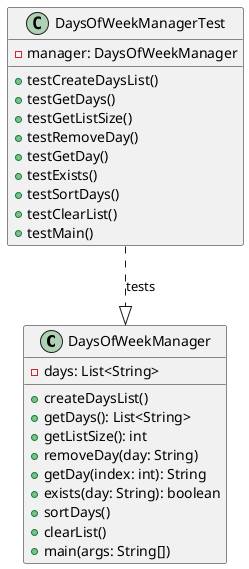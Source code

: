 @startuml days_of_week_manager
class DaysOfWeekManager {
    - days: List<String>
    
    + createDaysList()
    + getDays(): List<String>
    + getListSize(): int
    + removeDay(day: String)
    + getDay(index: int): String
    + exists(day: String): boolean
    + sortDays()
    + clearList()
    + main(args: String[])
}

class DaysOfWeekManagerTest {
    - manager: DaysOfWeekManager
    
    + testCreateDaysList()
    + testGetDays()
    + testGetListSize()
    + testRemoveDay()
    + testGetDay()
    + testExists()
    + testSortDays()
    + testClearList()
    + testMain()
}

DaysOfWeekManagerTest ..|> DaysOfWeekManager : "tests"
@enduml